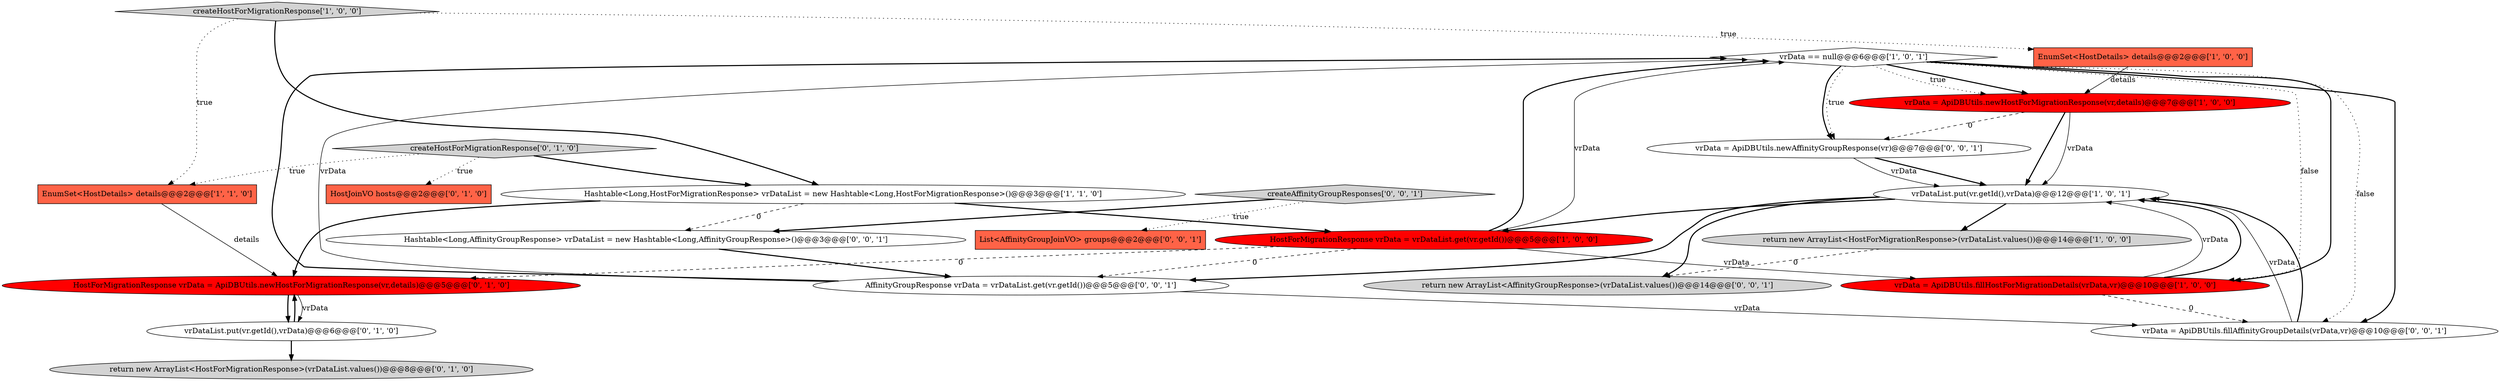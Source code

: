 digraph {
6 [style = filled, label = "vrData == null@@@6@@@['1', '0', '1']", fillcolor = white, shape = diamond image = "AAA0AAABBB1BBB"];
14 [style = filled, label = "vrDataList.put(vr.getId(),vrData)@@@6@@@['0', '1', '0']", fillcolor = white, shape = ellipse image = "AAA0AAABBB2BBB"];
10 [style = filled, label = "createHostForMigrationResponse['0', '1', '0']", fillcolor = lightgray, shape = diamond image = "AAA0AAABBB2BBB"];
19 [style = filled, label = "return new ArrayList<AffinityGroupResponse>(vrDataList.values())@@@14@@@['0', '0', '1']", fillcolor = lightgray, shape = ellipse image = "AAA0AAABBB3BBB"];
4 [style = filled, label = "EnumSet<HostDetails> details@@@2@@@['1', '0', '0']", fillcolor = tomato, shape = box image = "AAA0AAABBB1BBB"];
7 [style = filled, label = "EnumSet<HostDetails> details@@@2@@@['1', '1', '0']", fillcolor = tomato, shape = box image = "AAA0AAABBB1BBB"];
3 [style = filled, label = "createHostForMigrationResponse['1', '0', '0']", fillcolor = lightgray, shape = diamond image = "AAA0AAABBB1BBB"];
2 [style = filled, label = "vrData = ApiDBUtils.newHostForMigrationResponse(vr,details)@@@7@@@['1', '0', '0']", fillcolor = red, shape = ellipse image = "AAA1AAABBB1BBB"];
0 [style = filled, label = "vrDataList.put(vr.getId(),vrData)@@@12@@@['1', '0', '1']", fillcolor = white, shape = ellipse image = "AAA0AAABBB1BBB"];
16 [style = filled, label = "Hashtable<Long,AffinityGroupResponse> vrDataList = new Hashtable<Long,AffinityGroupResponse>()@@@3@@@['0', '0', '1']", fillcolor = white, shape = ellipse image = "AAA0AAABBB3BBB"];
5 [style = filled, label = "HostForMigrationResponse vrData = vrDataList.get(vr.getId())@@@5@@@['1', '0', '0']", fillcolor = red, shape = ellipse image = "AAA1AAABBB1BBB"];
18 [style = filled, label = "createAffinityGroupResponses['0', '0', '1']", fillcolor = lightgray, shape = diamond image = "AAA0AAABBB3BBB"];
15 [style = filled, label = "vrData = ApiDBUtils.fillAffinityGroupDetails(vrData,vr)@@@10@@@['0', '0', '1']", fillcolor = white, shape = ellipse image = "AAA0AAABBB3BBB"];
13 [style = filled, label = "HostForMigrationResponse vrData = ApiDBUtils.newHostForMigrationResponse(vr,details)@@@5@@@['0', '1', '0']", fillcolor = red, shape = ellipse image = "AAA1AAABBB2BBB"];
11 [style = filled, label = "HostJoinVO hosts@@@2@@@['0', '1', '0']", fillcolor = tomato, shape = box image = "AAA0AAABBB2BBB"];
17 [style = filled, label = "List<AffinityGroupJoinVO> groups@@@2@@@['0', '0', '1']", fillcolor = tomato, shape = box image = "AAA0AAABBB3BBB"];
8 [style = filled, label = "return new ArrayList<HostForMigrationResponse>(vrDataList.values())@@@14@@@['1', '0', '0']", fillcolor = lightgray, shape = ellipse image = "AAA0AAABBB1BBB"];
9 [style = filled, label = "vrData = ApiDBUtils.fillHostForMigrationDetails(vrData,vr)@@@10@@@['1', '0', '0']", fillcolor = red, shape = ellipse image = "AAA1AAABBB1BBB"];
1 [style = filled, label = "Hashtable<Long,HostForMigrationResponse> vrDataList = new Hashtable<Long,HostForMigrationResponse>()@@@3@@@['1', '1', '0']", fillcolor = white, shape = ellipse image = "AAA0AAABBB1BBB"];
12 [style = filled, label = "return new ArrayList<HostForMigrationResponse>(vrDataList.values())@@@8@@@['0', '1', '0']", fillcolor = lightgray, shape = ellipse image = "AAA0AAABBB2BBB"];
20 [style = filled, label = "vrData = ApiDBUtils.newAffinityGroupResponse(vr)@@@7@@@['0', '0', '1']", fillcolor = white, shape = ellipse image = "AAA0AAABBB3BBB"];
21 [style = filled, label = "AffinityGroupResponse vrData = vrDataList.get(vr.getId())@@@5@@@['0', '0', '1']", fillcolor = white, shape = ellipse image = "AAA0AAABBB3BBB"];
1->5 [style = bold, label=""];
5->13 [style = dashed, label="0"];
8->19 [style = dashed, label="0"];
3->7 [style = dotted, label="true"];
2->20 [style = dashed, label="0"];
9->0 [style = bold, label=""];
3->1 [style = bold, label=""];
21->6 [style = bold, label=""];
0->19 [style = bold, label=""];
21->6 [style = solid, label="vrData"];
20->0 [style = bold, label=""];
6->15 [style = dotted, label="false"];
5->6 [style = solid, label="vrData"];
6->9 [style = dotted, label="false"];
2->0 [style = solid, label="vrData"];
3->4 [style = dotted, label="true"];
5->9 [style = solid, label="vrData"];
0->21 [style = bold, label=""];
20->0 [style = solid, label="vrData"];
15->0 [style = solid, label="vrData"];
1->13 [style = bold, label=""];
13->14 [style = solid, label="vrData"];
6->15 [style = bold, label=""];
6->20 [style = dotted, label="true"];
6->2 [style = bold, label=""];
6->20 [style = bold, label=""];
4->2 [style = solid, label="details"];
2->0 [style = bold, label=""];
6->2 [style = dotted, label="true"];
7->13 [style = solid, label="details"];
5->6 [style = bold, label=""];
9->15 [style = dashed, label="0"];
10->11 [style = dotted, label="true"];
1->16 [style = dashed, label="0"];
16->21 [style = bold, label=""];
15->0 [style = bold, label=""];
14->12 [style = bold, label=""];
21->15 [style = solid, label="vrData"];
0->8 [style = bold, label=""];
5->21 [style = dashed, label="0"];
18->17 [style = dotted, label="true"];
14->13 [style = bold, label=""];
6->9 [style = bold, label=""];
10->1 [style = bold, label=""];
13->14 [style = bold, label=""];
10->7 [style = dotted, label="true"];
0->5 [style = bold, label=""];
9->0 [style = solid, label="vrData"];
18->16 [style = bold, label=""];
}
